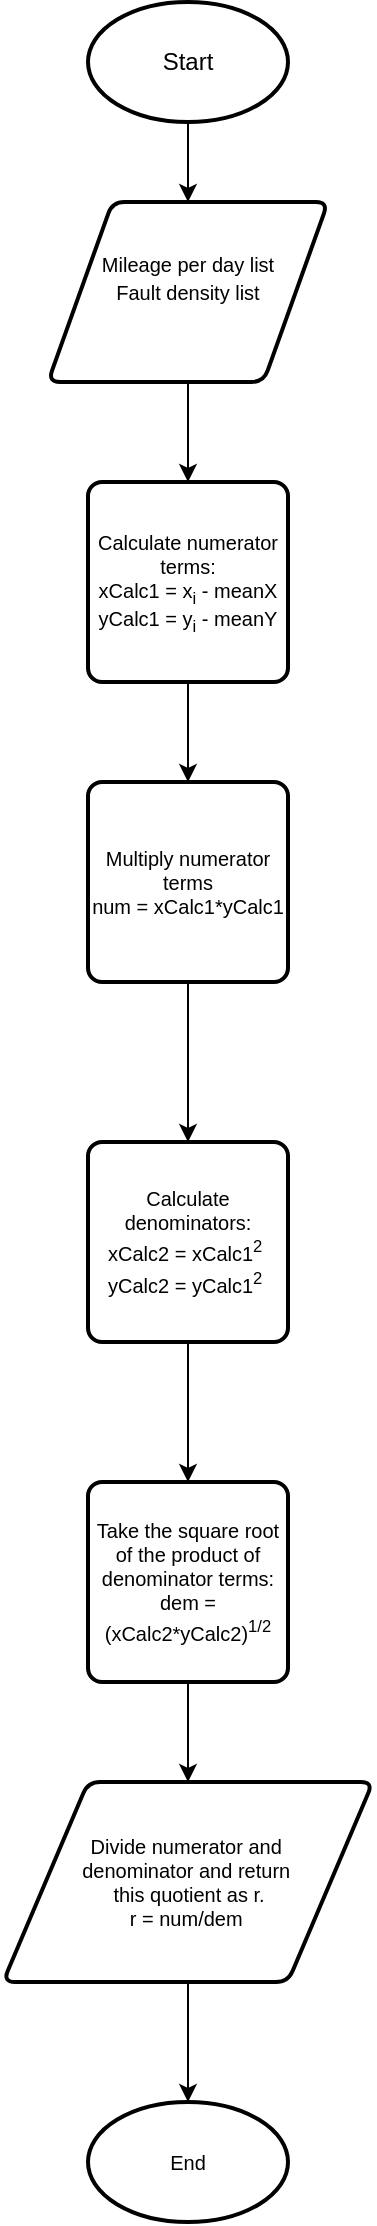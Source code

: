 <mxfile>
    <diagram id="9N4XPvcQVfCEELgy591p" name="Page-1">
        <mxGraphModel dx="901" dy="535" grid="1" gridSize="10" guides="1" tooltips="1" connect="1" arrows="1" fold="1" page="1" pageScale="1" pageWidth="1169" pageHeight="827" math="0" shadow="0">
            <root>
                <mxCell id="0"/>
                <mxCell id="1" parent="0"/>
                <mxCell id="4" style="edgeStyle=none;html=1;" edge="1" parent="1" source="2" target="3">
                    <mxGeometry relative="1" as="geometry"/>
                </mxCell>
                <mxCell id="2" value="Start" style="strokeWidth=2;html=1;shape=mxgraph.flowchart.start_1;whiteSpace=wrap;" vertex="1" parent="1">
                    <mxGeometry x="300" y="40" width="100" height="60" as="geometry"/>
                </mxCell>
                <mxCell id="10" style="edgeStyle=none;html=1;entryX=0.5;entryY=0;entryDx=0;entryDy=0;fontSize=10;" edge="1" parent="1" source="3" target="5">
                    <mxGeometry relative="1" as="geometry"/>
                </mxCell>
                <mxCell id="3" value="&lt;span style=&quot;font-size: 10px;&quot;&gt;Mileage per day list&lt;br&gt;Fault density list&lt;br&gt;&lt;br&gt;&lt;/span&gt;" style="shape=parallelogram;html=1;strokeWidth=2;perimeter=parallelogramPerimeter;whiteSpace=wrap;rounded=1;arcSize=12;size=0.23;" vertex="1" parent="1">
                    <mxGeometry x="280" y="140" width="140" height="90" as="geometry"/>
                </mxCell>
                <mxCell id="9" style="edgeStyle=none;html=1;entryX=0.5;entryY=0;entryDx=0;entryDy=0;fontSize=10;" edge="1" parent="1" source="5" target="8">
                    <mxGeometry relative="1" as="geometry"/>
                </mxCell>
                <mxCell id="5" value="Calculate numerator terms:&lt;br&gt;xCalc1 = x&lt;sub&gt;i&lt;/sub&gt;&amp;nbsp;- meanX&lt;br&gt;yCalc1 = y&lt;sub&gt;i&lt;/sub&gt;&amp;nbsp;- meanY" style="rounded=1;whiteSpace=wrap;html=1;absoluteArcSize=1;arcSize=14;strokeWidth=2;fontSize=10;" vertex="1" parent="1">
                    <mxGeometry x="300" y="280" width="100" height="100" as="geometry"/>
                </mxCell>
                <mxCell id="11" style="edgeStyle=none;html=1;fontSize=10;entryX=0.5;entryY=0;entryDx=0;entryDy=0;" edge="1" parent="1" source="8" target="12">
                    <mxGeometry relative="1" as="geometry">
                        <mxPoint x="350" y="600" as="targetPoint"/>
                    </mxGeometry>
                </mxCell>
                <mxCell id="8" value="Multiply numerator terms&lt;br&gt;num = xCalc1*yCalc1" style="rounded=1;whiteSpace=wrap;html=1;absoluteArcSize=1;arcSize=14;strokeWidth=2;fontSize=10;" vertex="1" parent="1">
                    <mxGeometry x="300" y="430" width="100" height="100" as="geometry"/>
                </mxCell>
                <mxCell id="14" style="edgeStyle=none;html=1;fontSize=10;" edge="1" parent="1" source="12" target="13">
                    <mxGeometry relative="1" as="geometry"/>
                </mxCell>
                <mxCell id="12" value="Calculate denominators:&lt;br&gt;xCalc2 = xCalc1&lt;sup&gt;2&lt;/sup&gt;&amp;nbsp;&lt;br&gt;yCalc2 = yCalc1&lt;sup&gt;2&lt;/sup&gt;&amp;nbsp;" style="rounded=1;whiteSpace=wrap;html=1;absoluteArcSize=1;arcSize=14;strokeWidth=2;fontSize=10;" vertex="1" parent="1">
                    <mxGeometry x="300" y="610" width="100" height="100" as="geometry"/>
                </mxCell>
                <mxCell id="16" style="edgeStyle=none;html=1;entryX=0.5;entryY=0;entryDx=0;entryDy=0;fontSize=10;" edge="1" parent="1" source="13" target="15">
                    <mxGeometry relative="1" as="geometry"/>
                </mxCell>
                <mxCell id="13" value="Take the square root of the product of denominator terms:&lt;br&gt;dem =(xCalc2*yCalc2)&lt;sup&gt;1/2&lt;/sup&gt;" style="rounded=1;whiteSpace=wrap;html=1;absoluteArcSize=1;arcSize=14;strokeWidth=2;fontSize=10;" vertex="1" parent="1">
                    <mxGeometry x="300" y="780" width="100" height="100" as="geometry"/>
                </mxCell>
                <mxCell id="18" style="edgeStyle=none;html=1;entryX=0.5;entryY=0;entryDx=0;entryDy=0;entryPerimeter=0;fontSize=10;" edge="1" parent="1" source="15" target="17">
                    <mxGeometry relative="1" as="geometry"/>
                </mxCell>
                <mxCell id="15" value="Divide numerator and&amp;nbsp;&lt;br&gt;denominator and return&amp;nbsp;&lt;br&gt;this quotient as r.&lt;br&gt;r = num/dem&amp;nbsp;" style="shape=parallelogram;html=1;strokeWidth=2;perimeter=parallelogramPerimeter;whiteSpace=wrap;rounded=1;arcSize=12;size=0.23;fontSize=10;" vertex="1" parent="1">
                    <mxGeometry x="257.5" y="930" width="185" height="100" as="geometry"/>
                </mxCell>
                <mxCell id="17" value="End" style="strokeWidth=2;html=1;shape=mxgraph.flowchart.start_1;whiteSpace=wrap;fontSize=10;" vertex="1" parent="1">
                    <mxGeometry x="300" y="1090" width="100" height="60" as="geometry"/>
                </mxCell>
            </root>
        </mxGraphModel>
    </diagram>
</mxfile>